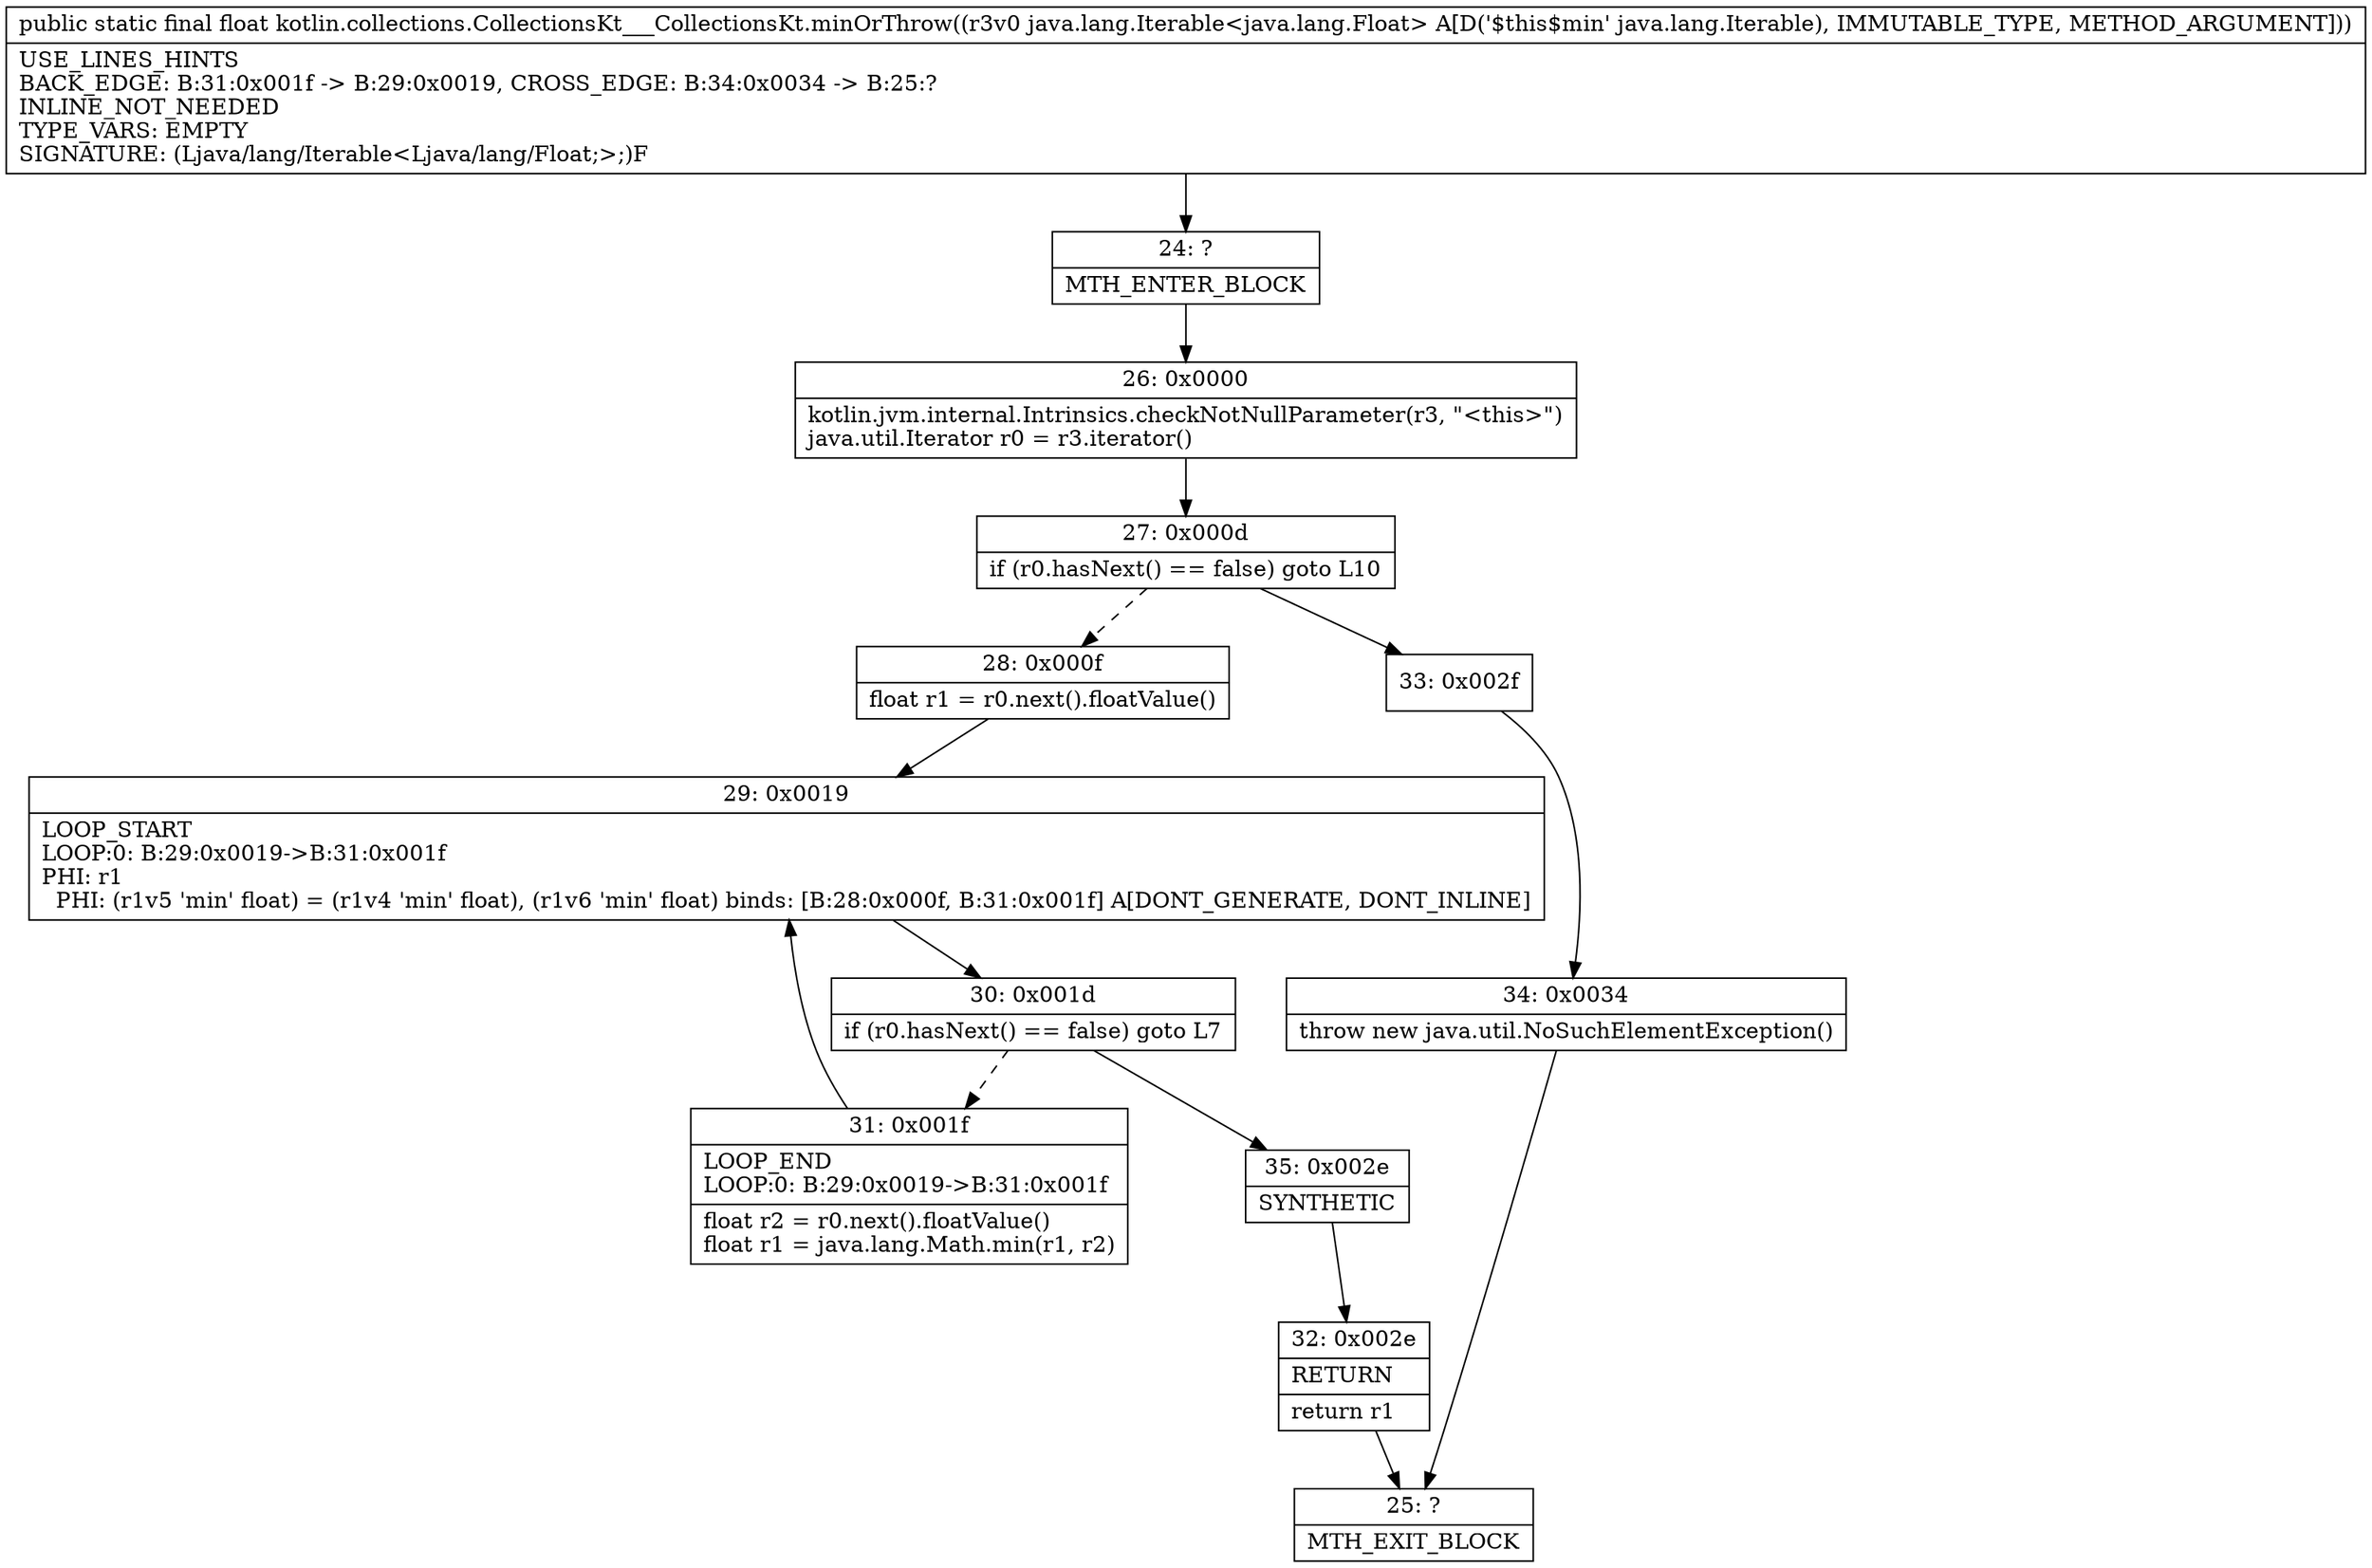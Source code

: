 digraph "CFG forkotlin.collections.CollectionsKt___CollectionsKt.minOrThrow(Ljava\/lang\/Iterable;)F" {
Node_24 [shape=record,label="{24\:\ ?|MTH_ENTER_BLOCK\l}"];
Node_26 [shape=record,label="{26\:\ 0x0000|kotlin.jvm.internal.Intrinsics.checkNotNullParameter(r3, \"\<this\>\")\ljava.util.Iterator r0 = r3.iterator()\l}"];
Node_27 [shape=record,label="{27\:\ 0x000d|if (r0.hasNext() == false) goto L10\l}"];
Node_28 [shape=record,label="{28\:\ 0x000f|float r1 = r0.next().floatValue()\l}"];
Node_29 [shape=record,label="{29\:\ 0x0019|LOOP_START\lLOOP:0: B:29:0x0019\-\>B:31:0x001f\lPHI: r1 \l  PHI: (r1v5 'min' float) = (r1v4 'min' float), (r1v6 'min' float) binds: [B:28:0x000f, B:31:0x001f] A[DONT_GENERATE, DONT_INLINE]\l}"];
Node_30 [shape=record,label="{30\:\ 0x001d|if (r0.hasNext() == false) goto L7\l}"];
Node_31 [shape=record,label="{31\:\ 0x001f|LOOP_END\lLOOP:0: B:29:0x0019\-\>B:31:0x001f\l|float r2 = r0.next().floatValue()\lfloat r1 = java.lang.Math.min(r1, r2)\l}"];
Node_35 [shape=record,label="{35\:\ 0x002e|SYNTHETIC\l}"];
Node_32 [shape=record,label="{32\:\ 0x002e|RETURN\l|return r1\l}"];
Node_25 [shape=record,label="{25\:\ ?|MTH_EXIT_BLOCK\l}"];
Node_33 [shape=record,label="{33\:\ 0x002f}"];
Node_34 [shape=record,label="{34\:\ 0x0034|throw new java.util.NoSuchElementException()\l}"];
MethodNode[shape=record,label="{public static final float kotlin.collections.CollectionsKt___CollectionsKt.minOrThrow((r3v0 java.lang.Iterable\<java.lang.Float\> A[D('$this$min' java.lang.Iterable), IMMUTABLE_TYPE, METHOD_ARGUMENT]))  | USE_LINES_HINTS\lBACK_EDGE: B:31:0x001f \-\> B:29:0x0019, CROSS_EDGE: B:34:0x0034 \-\> B:25:?\lINLINE_NOT_NEEDED\lTYPE_VARS: EMPTY\lSIGNATURE: (Ljava\/lang\/Iterable\<Ljava\/lang\/Float;\>;)F\l}"];
MethodNode -> Node_24;Node_24 -> Node_26;
Node_26 -> Node_27;
Node_27 -> Node_28[style=dashed];
Node_27 -> Node_33;
Node_28 -> Node_29;
Node_29 -> Node_30;
Node_30 -> Node_31[style=dashed];
Node_30 -> Node_35;
Node_31 -> Node_29;
Node_35 -> Node_32;
Node_32 -> Node_25;
Node_33 -> Node_34;
Node_34 -> Node_25;
}

